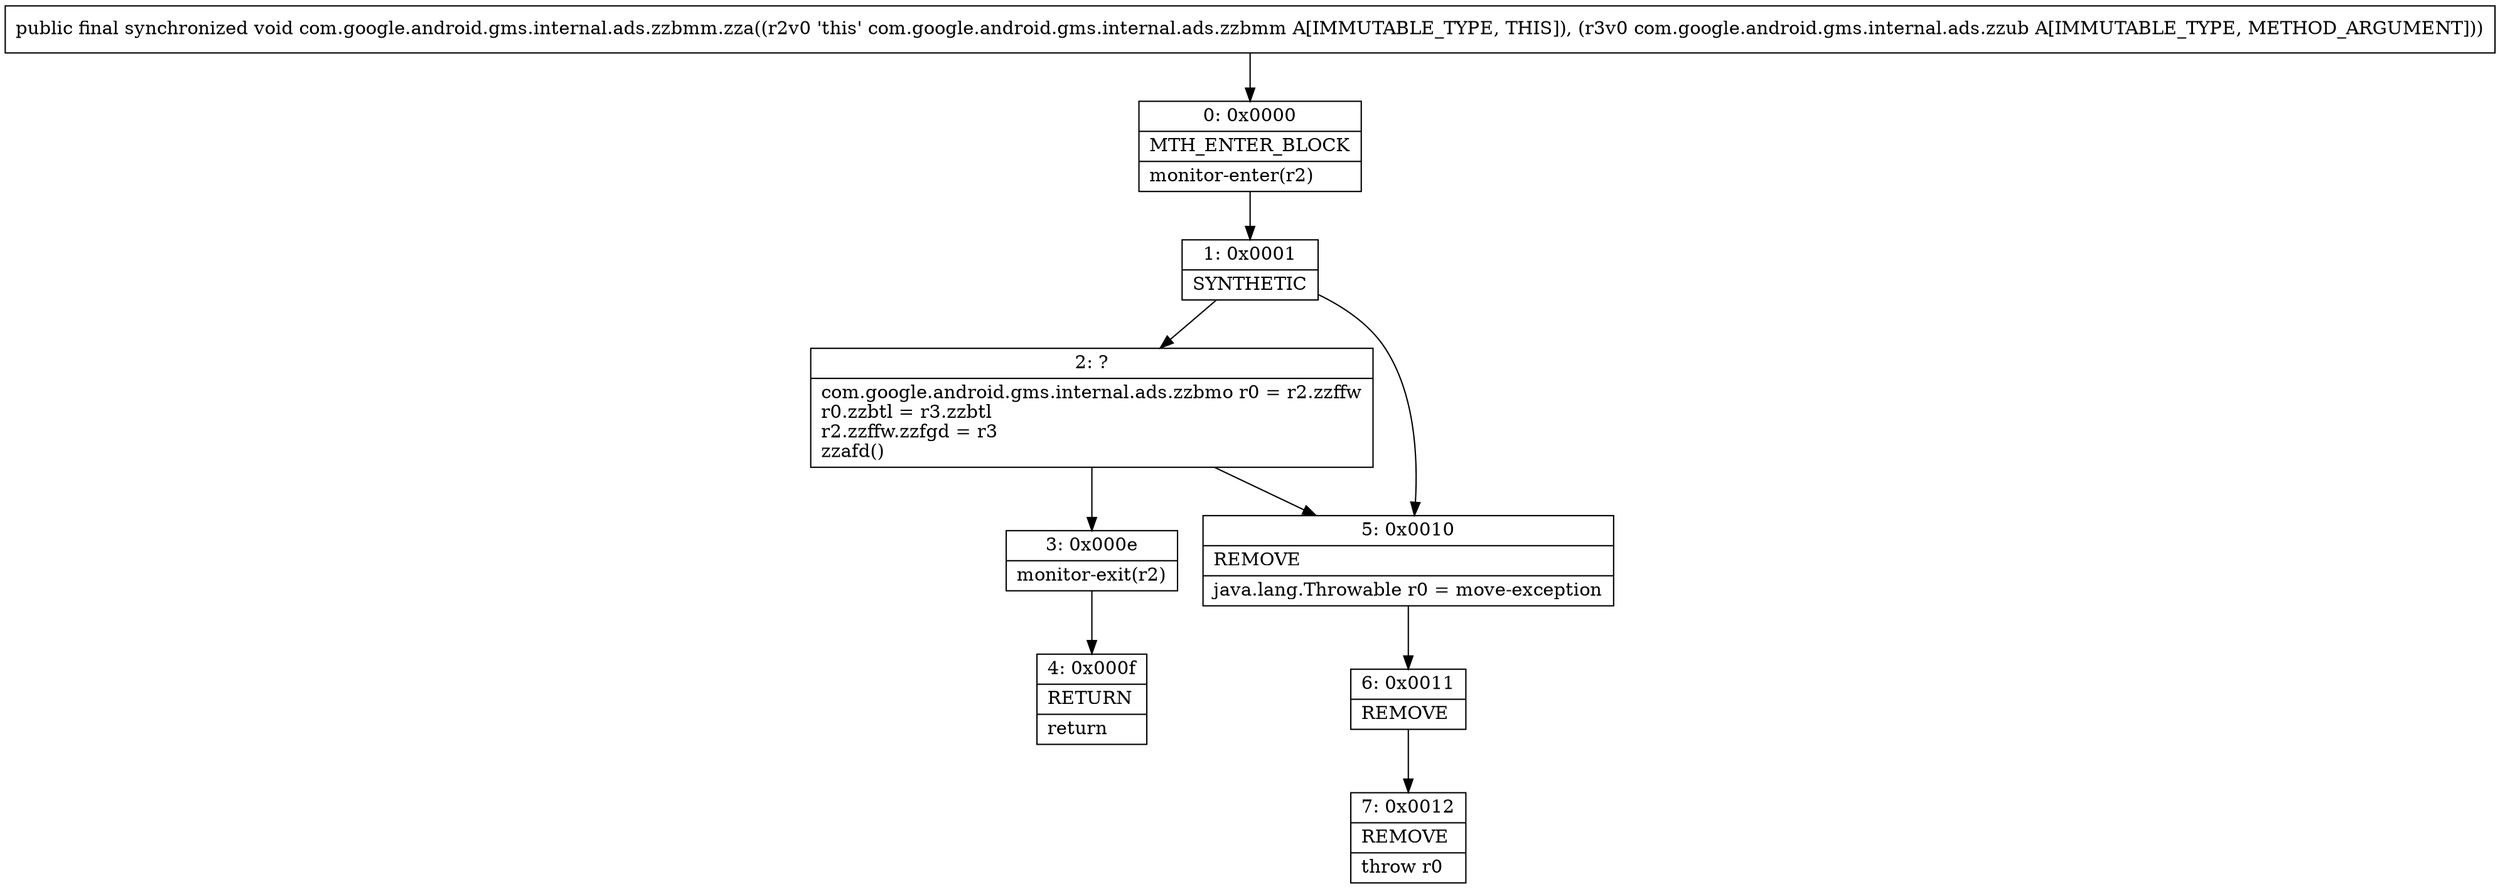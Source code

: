 digraph "CFG forcom.google.android.gms.internal.ads.zzbmm.zza(Lcom\/google\/android\/gms\/internal\/ads\/zzub;)V" {
Node_0 [shape=record,label="{0\:\ 0x0000|MTH_ENTER_BLOCK\l|monitor\-enter(r2)\l}"];
Node_1 [shape=record,label="{1\:\ 0x0001|SYNTHETIC\l}"];
Node_2 [shape=record,label="{2\:\ ?|com.google.android.gms.internal.ads.zzbmo r0 = r2.zzffw\lr0.zzbtl = r3.zzbtl\lr2.zzffw.zzfgd = r3\lzzafd()\l}"];
Node_3 [shape=record,label="{3\:\ 0x000e|monitor\-exit(r2)\l}"];
Node_4 [shape=record,label="{4\:\ 0x000f|RETURN\l|return\l}"];
Node_5 [shape=record,label="{5\:\ 0x0010|REMOVE\l|java.lang.Throwable r0 = move\-exception\l}"];
Node_6 [shape=record,label="{6\:\ 0x0011|REMOVE\l}"];
Node_7 [shape=record,label="{7\:\ 0x0012|REMOVE\l|throw r0\l}"];
MethodNode[shape=record,label="{public final synchronized void com.google.android.gms.internal.ads.zzbmm.zza((r2v0 'this' com.google.android.gms.internal.ads.zzbmm A[IMMUTABLE_TYPE, THIS]), (r3v0 com.google.android.gms.internal.ads.zzub A[IMMUTABLE_TYPE, METHOD_ARGUMENT])) }"];
MethodNode -> Node_0;
Node_0 -> Node_1;
Node_1 -> Node_2;
Node_1 -> Node_5;
Node_2 -> Node_3;
Node_2 -> Node_5;
Node_3 -> Node_4;
Node_5 -> Node_6;
Node_6 -> Node_7;
}

